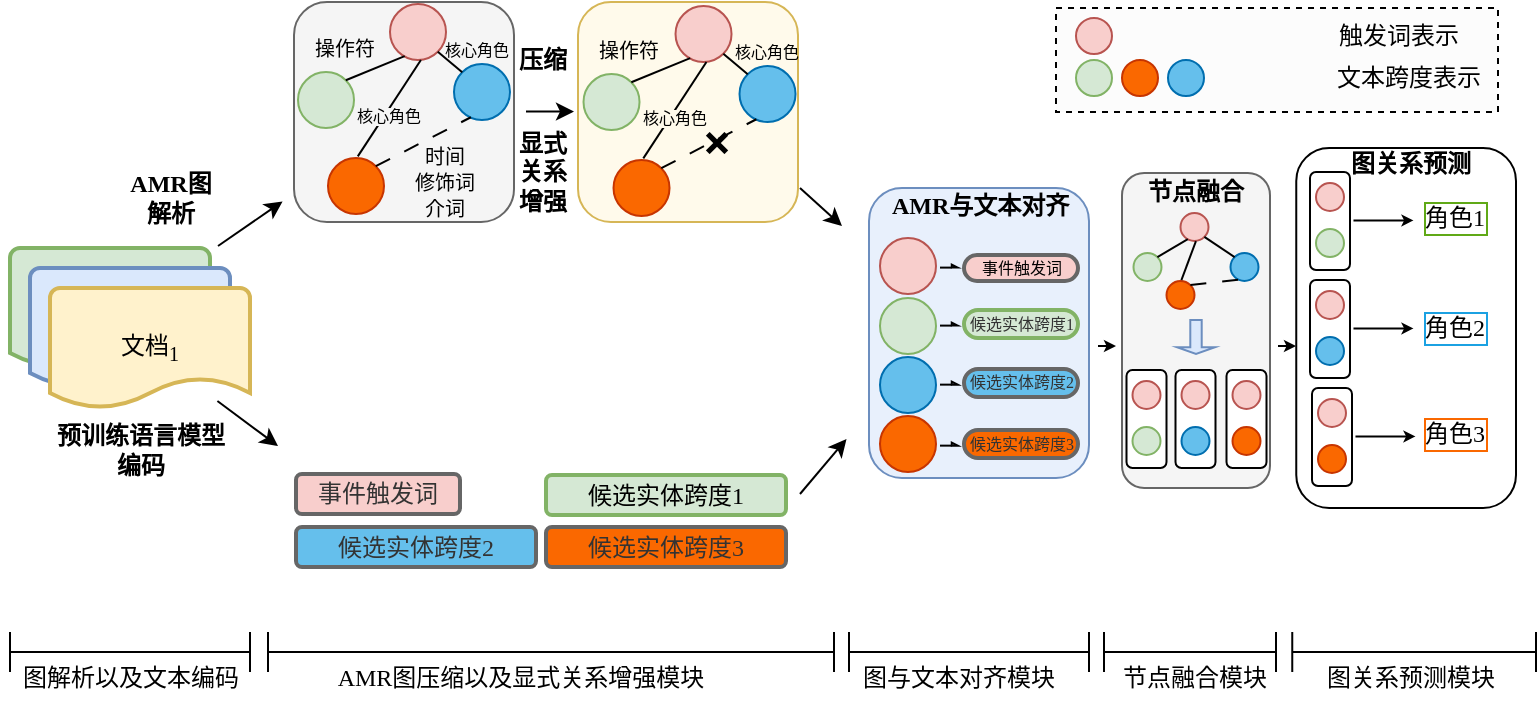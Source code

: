 <mxfile version="23.0.2" type="github">
  <diagram name="第 1 页" id="8N1VtKfTVfnBczuyKqBi">
    <mxGraphModel dx="1034" dy="561" grid="1" gridSize="10" guides="1" tooltips="1" connect="1" arrows="1" fold="1" page="1" pageScale="1" pageWidth="827" pageHeight="1169" math="0" shadow="0">
      <root>
        <mxCell id="0" />
        <mxCell id="1" parent="0" />
        <mxCell id="9dYarMFhJ0qg47QgsbRL-2" value="" style="rounded=1;whiteSpace=wrap;html=1;" parent="1" vertex="1">
          <mxGeometry x="660.13" y="140" width="109.87" height="180" as="geometry" />
        </mxCell>
        <mxCell id="srGh3PsWbCJHZJiHq22W-157" value="" style="rounded=1;whiteSpace=wrap;html=1;" parent="1" vertex="1">
          <mxGeometry x="667" y="152" width="20" height="49" as="geometry" />
        </mxCell>
        <mxCell id="srGh3PsWbCJHZJiHq22W-108" value="" style="strokeWidth=2;html=1;shape=mxgraph.flowchart.document2;whiteSpace=wrap;size=0.25;fillColor=#d5e8d4;strokeColor=#82b366;" parent="1" vertex="1">
          <mxGeometry x="17" y="190" width="100" height="60" as="geometry" />
        </mxCell>
        <mxCell id="srGh3PsWbCJHZJiHq22W-109" value="" style="strokeWidth=2;html=1;shape=mxgraph.flowchart.document2;whiteSpace=wrap;size=0.25;fillColor=#dae8fc;strokeColor=#6c8ebf;" parent="1" vertex="1">
          <mxGeometry x="27" y="200" width="100" height="60" as="geometry" />
        </mxCell>
        <mxCell id="srGh3PsWbCJHZJiHq22W-110" value="&lt;font face=&quot;宋体-简&quot;&gt;文档&lt;/font&gt;&lt;sub&gt;&lt;font face=&quot;Times New Roman&quot;&gt;1&lt;/font&gt;&lt;/sub&gt;" style="strokeWidth=2;html=1;shape=mxgraph.flowchart.document2;whiteSpace=wrap;size=0.25;fillColor=#fff2cc;strokeColor=#d6b656;" parent="1" vertex="1">
          <mxGeometry x="37" y="210" width="100" height="60" as="geometry" />
        </mxCell>
        <mxCell id="srGh3PsWbCJHZJiHq22W-111" value="&lt;font face=&quot;宋体-简&quot;&gt;事件触发词&lt;/font&gt;" style="rounded=1;whiteSpace=wrap;html=1;strokeWidth=2;fillColor=#F8CECC;fontColor=#333333;strokeColor=#666666;" parent="1" vertex="1">
          <mxGeometry x="160" y="303" width="82" height="20" as="geometry" />
        </mxCell>
        <mxCell id="srGh3PsWbCJHZJiHq22W-112" value="&lt;font face=&quot;宋体-简&quot;&gt;候选实体跨度&lt;/font&gt;&lt;font face=&quot;Times New Roman&quot;&gt;1&lt;/font&gt;" style="rounded=1;whiteSpace=wrap;html=1;strokeWidth=2;fillColor=#d5e8d4;strokeColor=#82b366;" parent="1" vertex="1">
          <mxGeometry x="285" y="303.5" width="120" height="20" as="geometry" />
        </mxCell>
        <mxCell id="srGh3PsWbCJHZJiHq22W-113" value="&lt;font face=&quot;宋体-简&quot;&gt;候选实体跨度&lt;/font&gt;&lt;font face=&quot;Times New Roman&quot;&gt;3&lt;/font&gt;" style="rounded=1;whiteSpace=wrap;html=1;strokeWidth=2;fillColor=#FA6800;fontColor=#333333;strokeColor=#666666;" parent="1" vertex="1">
          <mxGeometry x="285" y="329.5" width="120" height="20" as="geometry" />
        </mxCell>
        <mxCell id="srGh3PsWbCJHZJiHq22W-115" value="" style="endArrow=classic;html=1;rounded=0;" parent="1" edge="1">
          <mxGeometry width="50" height="50" relative="1" as="geometry">
            <mxPoint x="120.71" y="266.5" as="sourcePoint" />
            <mxPoint x="151" y="289" as="targetPoint" />
          </mxGeometry>
        </mxCell>
        <mxCell id="srGh3PsWbCJHZJiHq22W-118" value="&lt;font face=&quot;宋体-简&quot;&gt;&lt;b&gt;预训练语言模型&lt;br&gt;编码&lt;/b&gt;&lt;/font&gt;" style="text;html=1;align=center;verticalAlign=middle;resizable=0;points=[];autosize=1;strokeColor=none;fillColor=none;" parent="1" vertex="1">
          <mxGeometry x="27" y="270.5" width="110" height="40" as="geometry" />
        </mxCell>
        <mxCell id="srGh3PsWbCJHZJiHq22W-119" value="" style="rounded=1;whiteSpace=wrap;html=1;fillColor=#f5f5f5;fontColor=#333333;strokeColor=#666666;" parent="1" vertex="1">
          <mxGeometry x="159" y="67" width="110" height="110" as="geometry" />
        </mxCell>
        <mxCell id="srGh3PsWbCJHZJiHq22W-120" value="" style="ellipse;whiteSpace=wrap;html=1;aspect=fixed;fillColor=#f8cecc;strokeColor=#b85450;" parent="1" vertex="1">
          <mxGeometry x="207" y="68" width="28" height="28" as="geometry" />
        </mxCell>
        <mxCell id="srGh3PsWbCJHZJiHq22W-121" value="" style="ellipse;whiteSpace=wrap;html=1;aspect=fixed;fillColor=#65bfec;fontColor=#ffffff;strokeColor=#006EAF;" parent="1" vertex="1">
          <mxGeometry x="239" y="98" width="28" height="28" as="geometry" />
        </mxCell>
        <mxCell id="srGh3PsWbCJHZJiHq22W-122" value="" style="ellipse;whiteSpace=wrap;html=1;aspect=fixed;fillColor=#d5e8d4;strokeColor=#82b366;" parent="1" vertex="1">
          <mxGeometry x="161" y="102" width="28" height="28" as="geometry" />
        </mxCell>
        <mxCell id="srGh3PsWbCJHZJiHq22W-123" value="" style="endArrow=none;html=1;rounded=0;exitX=1;exitY=0;exitDx=0;exitDy=0;entryX=0.262;entryY=0.93;entryDx=0;entryDy=0;entryPerimeter=0;" parent="1" source="srGh3PsWbCJHZJiHq22W-122" target="srGh3PsWbCJHZJiHq22W-120" edge="1">
          <mxGeometry width="50" height="50" relative="1" as="geometry">
            <mxPoint x="171" y="105" as="sourcePoint" />
            <mxPoint x="195" y="96" as="targetPoint" />
          </mxGeometry>
        </mxCell>
        <mxCell id="srGh3PsWbCJHZJiHq22W-124" value="&lt;font face=&quot;宋体-简&quot;&gt;操作符&lt;/font&gt;" style="edgeLabel;html=1;align=center;verticalAlign=middle;resizable=0;points=[];labelBackgroundColor=none;fontSize=10;" parent="srGh3PsWbCJHZJiHq22W-123" vertex="1" connectable="0">
          <mxGeometry x="-0.086" relative="1" as="geometry">
            <mxPoint x="-15" y="-11" as="offset" />
          </mxGeometry>
        </mxCell>
        <mxCell id="srGh3PsWbCJHZJiHq22W-125" value="" style="endArrow=none;html=1;rounded=0;entryX=0;entryY=0;entryDx=0;entryDy=0;exitX=1;exitY=1;exitDx=0;exitDy=0;" parent="1" source="srGh3PsWbCJHZJiHq22W-120" target="srGh3PsWbCJHZJiHq22W-121" edge="1">
          <mxGeometry width="50" height="50" relative="1" as="geometry">
            <mxPoint x="197" y="130" as="sourcePoint" />
            <mxPoint x="207" y="105" as="targetPoint" />
          </mxGeometry>
        </mxCell>
        <mxCell id="srGh3PsWbCJHZJiHq22W-126" value="&lt;font face=&quot;宋体-简&quot;&gt;核心角色&lt;/font&gt;" style="edgeLabel;html=1;align=center;verticalAlign=middle;resizable=0;points=[];labelBackgroundColor=none;fontSize=8;" parent="srGh3PsWbCJHZJiHq22W-125" vertex="1" connectable="0">
          <mxGeometry x="-0.076" relative="1" as="geometry">
            <mxPoint x="13" y="-6" as="offset" />
          </mxGeometry>
        </mxCell>
        <mxCell id="srGh3PsWbCJHZJiHq22W-127" value="" style="ellipse;whiteSpace=wrap;html=1;aspect=fixed;fillColor=#fa6800;fontColor=#000000;strokeColor=#C73500;" parent="1" vertex="1">
          <mxGeometry x="176" y="145" width="28" height="28" as="geometry" />
        </mxCell>
        <mxCell id="srGh3PsWbCJHZJiHq22W-128" value="" style="endArrow=none;html=1;rounded=0;entryX=0.552;entryY=1.001;entryDx=0;entryDy=0;entryPerimeter=0;exitX=0.532;exitY=-0.029;exitDx=0;exitDy=0;exitPerimeter=0;" parent="1" source="srGh3PsWbCJHZJiHq22W-127" target="srGh3PsWbCJHZJiHq22W-120" edge="1">
          <mxGeometry width="50" height="50" relative="1" as="geometry">
            <mxPoint x="225" y="136" as="sourcePoint" />
            <mxPoint x="275" y="86" as="targetPoint" />
          </mxGeometry>
        </mxCell>
        <mxCell id="srGh3PsWbCJHZJiHq22W-129" value="&lt;font face=&quot;宋体-简&quot;&gt;核心角色&lt;/font&gt;" style="edgeLabel;html=1;align=center;verticalAlign=middle;resizable=0;points=[];labelBackgroundColor=#f5f5f5;fontSize=8;" parent="srGh3PsWbCJHZJiHq22W-128" vertex="1" connectable="0">
          <mxGeometry x="0.138" relative="1" as="geometry">
            <mxPoint x="-3" y="7" as="offset" />
          </mxGeometry>
        </mxCell>
        <mxCell id="srGh3PsWbCJHZJiHq22W-130" value="&lt;font face=&quot;宋体-简&quot; style=&quot;font-size: 10px;&quot;&gt;时间&lt;br&gt;修饰词&lt;br&gt;介词&lt;/font&gt;" style="endArrow=none;html=1;rounded=0;entryX=0.301;entryY=0.951;entryDx=0;entryDy=0;entryPerimeter=0;exitX=1;exitY=0;exitDx=0;exitDy=0;labelBackgroundColor=none;dashed=1;dashPattern=8 8;" parent="1" source="srGh3PsWbCJHZJiHq22W-127" target="srGh3PsWbCJHZJiHq22W-121" edge="1">
          <mxGeometry x="0.004" y="-23" width="50" height="50" relative="1" as="geometry">
            <mxPoint x="245" y="176" as="sourcePoint" />
            <mxPoint x="295" y="126" as="targetPoint" />
            <mxPoint as="offset" />
          </mxGeometry>
        </mxCell>
        <mxCell id="srGh3PsWbCJHZJiHq22W-131" value="" style="endArrow=classic;html=1;rounded=0;" parent="1" edge="1">
          <mxGeometry width="50" height="50" relative="1" as="geometry">
            <mxPoint x="121" y="189" as="sourcePoint" />
            <mxPoint x="153.29" y="166.71" as="targetPoint" />
          </mxGeometry>
        </mxCell>
        <mxCell id="srGh3PsWbCJHZJiHq22W-132" value="&lt;b&gt;&lt;font face=&quot;Times New Roman&quot;&gt;AMR&lt;/font&gt;&lt;/b&gt;&lt;b style=&quot;border-color: var(--border-color);&quot;&gt;&lt;font style=&quot;border-color: var(--border-color);&quot; face=&quot;宋体-简&quot;&gt;图&lt;/font&gt;&lt;/b&gt;&lt;b&gt;&lt;font face=&quot;Times New Roman&quot;&gt;&lt;br&gt;&lt;/font&gt;&lt;font face=&quot;宋体-简&quot;&gt;解析&lt;/font&gt;&lt;/b&gt;" style="text;html=1;align=center;verticalAlign=middle;resizable=0;points=[];autosize=1;strokeColor=none;fillColor=none;" parent="1" vertex="1">
          <mxGeometry x="67" y="144.5" width="60" height="40" as="geometry" />
        </mxCell>
        <mxCell id="srGh3PsWbCJHZJiHq22W-134" value="" style="endArrow=classic;html=1;rounded=0;" parent="1" edge="1">
          <mxGeometry width="50" height="50" relative="1" as="geometry">
            <mxPoint x="275" y="121.78" as="sourcePoint" />
            <mxPoint x="299" y="121.78" as="targetPoint" />
          </mxGeometry>
        </mxCell>
        <mxCell id="srGh3PsWbCJHZJiHq22W-135" value="" style="endArrow=classic;html=1;rounded=0;" parent="1" edge="1">
          <mxGeometry width="50" height="50" relative="1" as="geometry">
            <mxPoint x="412" y="160" as="sourcePoint" />
            <mxPoint x="433" y="179" as="targetPoint" />
          </mxGeometry>
        </mxCell>
        <mxCell id="srGh3PsWbCJHZJiHq22W-151" value="" style="rounded=0;orthogonalLoop=1;jettySize=auto;html=1;endSize=3;" parent="1" edge="1">
          <mxGeometry relative="1" as="geometry">
            <mxPoint x="561" y="238.985" as="sourcePoint" />
            <mxPoint x="570" y="239" as="targetPoint" />
          </mxGeometry>
        </mxCell>
        <mxCell id="srGh3PsWbCJHZJiHq22W-136" value="" style="rounded=1;whiteSpace=wrap;html=1;fillColor=#E8F0FC;strokeColor=#6c8ebf;" parent="1" vertex="1">
          <mxGeometry x="446.5" y="160" width="110" height="145" as="geometry" />
        </mxCell>
        <mxCell id="srGh3PsWbCJHZJiHq22W-137" value="" style="ellipse;whiteSpace=wrap;html=1;aspect=fixed;fillColor=#f8cecc;strokeColor=#b85450;" parent="1" vertex="1">
          <mxGeometry x="452" y="185" width="28" height="28" as="geometry" />
        </mxCell>
        <mxCell id="srGh3PsWbCJHZJiHq22W-138" value="" style="ellipse;whiteSpace=wrap;html=1;aspect=fixed;fillColor=#65BFEC;fontColor=#ffffff;strokeColor=#006EAF;" parent="1" vertex="1">
          <mxGeometry x="452" y="244.5" width="28" height="28" as="geometry" />
        </mxCell>
        <mxCell id="srGh3PsWbCJHZJiHq22W-139" value="" style="ellipse;whiteSpace=wrap;html=1;aspect=fixed;fillColor=#d5e8d4;strokeColor=#82b366;" parent="1" vertex="1">
          <mxGeometry x="452" y="215" width="28" height="28" as="geometry" />
        </mxCell>
        <mxCell id="srGh3PsWbCJHZJiHq22W-144" value="" style="ellipse;whiteSpace=wrap;html=1;aspect=fixed;fillColor=#fa6800;fontColor=#000000;strokeColor=#C73500;" parent="1" vertex="1">
          <mxGeometry x="452" y="274" width="28" height="28" as="geometry" />
        </mxCell>
        <mxCell id="srGh3PsWbCJHZJiHq22W-155" value="" style="ellipse;whiteSpace=wrap;html=1;aspect=fixed;fillColor=#f8cecc;strokeColor=#b85450;" parent="1" vertex="1">
          <mxGeometry x="670" y="157.5" width="14" height="14" as="geometry" />
        </mxCell>
        <mxCell id="srGh3PsWbCJHZJiHq22W-156" value="" style="ellipse;whiteSpace=wrap;html=1;aspect=fixed;fillColor=#d5e8d4;strokeColor=#82b366;" parent="1" vertex="1">
          <mxGeometry x="670" y="180.5" width="14" height="14" as="geometry" />
        </mxCell>
        <mxCell id="srGh3PsWbCJHZJiHq22W-160" value="" style="endArrow=classic;html=1;rounded=0;startSize=6;endSize=3;" parent="1" edge="1">
          <mxGeometry width="50" height="50" relative="1" as="geometry">
            <mxPoint x="688.74" y="176.21" as="sourcePoint" />
            <mxPoint x="718.74" y="176.21" as="targetPoint" />
          </mxGeometry>
        </mxCell>
        <mxCell id="srGh3PsWbCJHZJiHq22W-161" value="" style="rounded=1;whiteSpace=wrap;html=1;" parent="1" vertex="1">
          <mxGeometry x="667" y="206" width="20" height="49" as="geometry" />
        </mxCell>
        <mxCell id="srGh3PsWbCJHZJiHq22W-162" value="" style="ellipse;whiteSpace=wrap;html=1;aspect=fixed;fillColor=#f8cecc;strokeColor=#b85450;" parent="1" vertex="1">
          <mxGeometry x="670" y="211.5" width="14" height="14" as="geometry" />
        </mxCell>
        <mxCell id="srGh3PsWbCJHZJiHq22W-163" value="" style="ellipse;whiteSpace=wrap;html=1;aspect=fixed;fillColor=#65BFEC;fontColor=#ffffff;strokeColor=#006EAF;" parent="1" vertex="1">
          <mxGeometry x="670" y="234.5" width="14" height="14" as="geometry" />
        </mxCell>
        <mxCell id="srGh3PsWbCJHZJiHq22W-164" value="" style="endArrow=classic;html=1;rounded=0;endSize=3;" parent="1" edge="1">
          <mxGeometry width="50" height="50" relative="1" as="geometry">
            <mxPoint x="688.74" y="230.21" as="sourcePoint" />
            <mxPoint x="718.74" y="230.21" as="targetPoint" />
          </mxGeometry>
        </mxCell>
        <mxCell id="srGh3PsWbCJHZJiHq22W-165" value="" style="rounded=1;whiteSpace=wrap;html=1;" parent="1" vertex="1">
          <mxGeometry x="668" y="260" width="20" height="49" as="geometry" />
        </mxCell>
        <mxCell id="srGh3PsWbCJHZJiHq22W-166" value="" style="ellipse;whiteSpace=wrap;html=1;aspect=fixed;fillColor=#f8cecc;strokeColor=#b85450;" parent="1" vertex="1">
          <mxGeometry x="671" y="265.5" width="14" height="14" as="geometry" />
        </mxCell>
        <mxCell id="srGh3PsWbCJHZJiHq22W-167" value="" style="ellipse;whiteSpace=wrap;html=1;aspect=fixed;fillColor=#FA6800;fontColor=#ffffff;strokeColor=#C73500;" parent="1" vertex="1">
          <mxGeometry x="671" y="288.5" width="14" height="14" as="geometry" />
        </mxCell>
        <mxCell id="srGh3PsWbCJHZJiHq22W-168" value="" style="endArrow=classic;html=1;rounded=0;endSize=3;" parent="1" edge="1">
          <mxGeometry width="50" height="50" relative="1" as="geometry">
            <mxPoint x="689.74" y="284.21" as="sourcePoint" />
            <mxPoint x="719.74" y="284.21" as="targetPoint" />
          </mxGeometry>
        </mxCell>
        <mxCell id="srGh3PsWbCJHZJiHq22W-181" value="" style="rounded=1;whiteSpace=wrap;html=1;fillColor=#fffaeb;strokeColor=#d6b656;" parent="1" vertex="1">
          <mxGeometry x="301" y="67" width="110" height="110" as="geometry" />
        </mxCell>
        <mxCell id="srGh3PsWbCJHZJiHq22W-182" value="" style="ellipse;whiteSpace=wrap;html=1;aspect=fixed;fillColor=#f8cecc;strokeColor=#b85450;" parent="1" vertex="1">
          <mxGeometry x="349.76" y="69" width="28" height="28" as="geometry" />
        </mxCell>
        <mxCell id="srGh3PsWbCJHZJiHq22W-183" value="" style="ellipse;whiteSpace=wrap;html=1;aspect=fixed;fillColor=#65BFEC;fontColor=#ffffff;strokeColor=#006EAF;" parent="1" vertex="1">
          <mxGeometry x="381.76" y="99" width="28" height="28" as="geometry" />
        </mxCell>
        <mxCell id="srGh3PsWbCJHZJiHq22W-184" value="" style="ellipse;whiteSpace=wrap;html=1;aspect=fixed;fillColor=#d5e8d4;strokeColor=#82b366;" parent="1" vertex="1">
          <mxGeometry x="303.76" y="103" width="28" height="28" as="geometry" />
        </mxCell>
        <mxCell id="srGh3PsWbCJHZJiHq22W-185" value="" style="endArrow=none;html=1;rounded=0;exitX=1;exitY=0;exitDx=0;exitDy=0;entryX=0.262;entryY=0.93;entryDx=0;entryDy=0;entryPerimeter=0;" parent="1" source="srGh3PsWbCJHZJiHq22W-184" target="srGh3PsWbCJHZJiHq22W-182" edge="1">
          <mxGeometry width="50" height="50" relative="1" as="geometry">
            <mxPoint x="313.76" y="106" as="sourcePoint" />
            <mxPoint x="337.76" y="97" as="targetPoint" />
          </mxGeometry>
        </mxCell>
        <mxCell id="srGh3PsWbCJHZJiHq22W-186" value="&lt;font face=&quot;宋体-简&quot;&gt;操作符&lt;/font&gt;" style="edgeLabel;html=1;align=center;verticalAlign=middle;resizable=0;points=[];labelBackgroundColor=none;fontSize=10;" parent="srGh3PsWbCJHZJiHq22W-185" vertex="1" connectable="0">
          <mxGeometry x="-0.086" relative="1" as="geometry">
            <mxPoint x="-15" y="-11" as="offset" />
          </mxGeometry>
        </mxCell>
        <mxCell id="srGh3PsWbCJHZJiHq22W-187" value="" style="endArrow=none;html=1;rounded=0;entryX=0;entryY=0;entryDx=0;entryDy=0;exitX=1;exitY=1;exitDx=0;exitDy=0;" parent="1" source="srGh3PsWbCJHZJiHq22W-182" target="srGh3PsWbCJHZJiHq22W-183" edge="1">
          <mxGeometry width="50" height="50" relative="1" as="geometry">
            <mxPoint x="339.76" y="131" as="sourcePoint" />
            <mxPoint x="349.76" y="106" as="targetPoint" />
          </mxGeometry>
        </mxCell>
        <mxCell id="srGh3PsWbCJHZJiHq22W-188" value="&lt;font face=&quot;宋体-简&quot;&gt;核心角色&lt;/font&gt;" style="edgeLabel;html=1;align=center;verticalAlign=middle;resizable=0;points=[];labelBackgroundColor=none;fontSize=8;" parent="srGh3PsWbCJHZJiHq22W-187" vertex="1" connectable="0">
          <mxGeometry x="-0.076" relative="1" as="geometry">
            <mxPoint x="15" y="-6" as="offset" />
          </mxGeometry>
        </mxCell>
        <mxCell id="srGh3PsWbCJHZJiHq22W-189" value="" style="ellipse;whiteSpace=wrap;html=1;aspect=fixed;fillColor=#fa6800;fontColor=#000000;strokeColor=#C73500;" parent="1" vertex="1">
          <mxGeometry x="318.76" y="146" width="28" height="28" as="geometry" />
        </mxCell>
        <mxCell id="srGh3PsWbCJHZJiHq22W-190" value="" style="endArrow=none;html=1;rounded=0;entryX=0.552;entryY=1.001;entryDx=0;entryDy=0;entryPerimeter=0;exitX=0.532;exitY=-0.029;exitDx=0;exitDy=0;exitPerimeter=0;" parent="1" source="srGh3PsWbCJHZJiHq22W-189" target="srGh3PsWbCJHZJiHq22W-182" edge="1">
          <mxGeometry width="50" height="50" relative="1" as="geometry">
            <mxPoint x="367.76" y="137" as="sourcePoint" />
            <mxPoint x="417.76" y="87" as="targetPoint" />
          </mxGeometry>
        </mxCell>
        <mxCell id="srGh3PsWbCJHZJiHq22W-191" value="&lt;font face=&quot;宋体-简&quot;&gt;核心角色&lt;/font&gt;" style="edgeLabel;html=1;align=center;verticalAlign=middle;resizable=0;points=[];labelBackgroundColor=#fffaeb;fontSize=8;" parent="srGh3PsWbCJHZJiHq22W-190" vertex="1" connectable="0">
          <mxGeometry x="0.138" relative="1" as="geometry">
            <mxPoint x="-3" y="7" as="offset" />
          </mxGeometry>
        </mxCell>
        <mxCell id="srGh3PsWbCJHZJiHq22W-192" value="" style="endArrow=none;html=1;rounded=0;entryX=0.301;entryY=0.951;entryDx=0;entryDy=0;entryPerimeter=0;exitX=1;exitY=0;exitDx=0;exitDy=0;labelBackgroundColor=none;dashed=1;dashPattern=8 8;" parent="1" source="srGh3PsWbCJHZJiHq22W-189" target="srGh3PsWbCJHZJiHq22W-183" edge="1">
          <mxGeometry x="0.004" y="-23" width="50" height="50" relative="1" as="geometry">
            <mxPoint x="387.76" y="177" as="sourcePoint" />
            <mxPoint x="437.76" y="127" as="targetPoint" />
            <mxPoint as="offset" />
          </mxGeometry>
        </mxCell>
        <mxCell id="srGh3PsWbCJHZJiHq22W-193" value="❌" style="edgeLabel;html=1;align=center;verticalAlign=middle;resizable=0;points=[];labelBackgroundColor=none;fontSize=16;" parent="srGh3PsWbCJHZJiHq22W-192" vertex="1" connectable="0">
          <mxGeometry x="0.264" y="2" relative="1" as="geometry">
            <mxPoint x="-2" y="4" as="offset" />
          </mxGeometry>
        </mxCell>
        <mxCell id="srGh3PsWbCJHZJiHq22W-194" value="" style="endArrow=classic;html=1;rounded=0;" parent="1" edge="1">
          <mxGeometry width="50" height="50" relative="1" as="geometry">
            <mxPoint x="412" y="313" as="sourcePoint" />
            <mxPoint x="435.26" y="285.5" as="targetPoint" />
          </mxGeometry>
        </mxCell>
        <mxCell id="srGh3PsWbCJHZJiHq22W-195" value="" style="rounded=0;whiteSpace=wrap;html=1;fillColor=#fcfcfc;dashed=1;strokeColor=default;glass=0;" parent="1" vertex="1">
          <mxGeometry x="540" y="70" width="221" height="52" as="geometry" />
        </mxCell>
        <mxCell id="srGh3PsWbCJHZJiHq22W-196" value="" style="ellipse;whiteSpace=wrap;html=1;aspect=fixed;fillColor=#f8cecc;strokeColor=#b85450;" parent="1" vertex="1">
          <mxGeometry x="550" y="75" width="18" height="18" as="geometry" />
        </mxCell>
        <mxCell id="srGh3PsWbCJHZJiHq22W-197" value="&lt;font face=&quot;宋体-简&quot;&gt;触发词表示&lt;/font&gt;" style="text;html=1;strokeColor=none;fillColor=none;align=center;verticalAlign=middle;whiteSpace=wrap;rounded=0;" parent="1" vertex="1">
          <mxGeometry x="676" y="69" width="71" height="30" as="geometry" />
        </mxCell>
        <mxCell id="srGh3PsWbCJHZJiHq22W-200" value="" style="ellipse;whiteSpace=wrap;html=1;aspect=fixed;fillColor=#d5e8d4;strokeColor=#82b366;" parent="1" vertex="1">
          <mxGeometry x="550" y="96" width="18" height="18" as="geometry" />
        </mxCell>
        <mxCell id="srGh3PsWbCJHZJiHq22W-201" value="" style="ellipse;whiteSpace=wrap;html=1;aspect=fixed;fillColor=#fa6800;fontColor=#000000;strokeColor=#C73500;" parent="1" vertex="1">
          <mxGeometry x="573" y="96" width="18" height="18" as="geometry" />
        </mxCell>
        <mxCell id="srGh3PsWbCJHZJiHq22W-202" value="" style="ellipse;whiteSpace=wrap;html=1;aspect=fixed;fillColor=#65BFEC;fontColor=#ffffff;strokeColor=#006EAF;" parent="1" vertex="1">
          <mxGeometry x="596" y="96" width="18" height="18" as="geometry" />
        </mxCell>
        <mxCell id="srGh3PsWbCJHZJiHq22W-203" value="&lt;font face=&quot;宋体-简&quot;&gt;文本跨度表示&lt;/font&gt;" style="text;html=1;strokeColor=none;fillColor=none;align=center;verticalAlign=middle;whiteSpace=wrap;rounded=0;" parent="1" vertex="1">
          <mxGeometry x="676" y="93" width="81" height="24" as="geometry" />
        </mxCell>
        <mxCell id="srGh3PsWbCJHZJiHq22W-204" value="&lt;font face=&quot;宋体-简&quot;&gt;候选实体跨度&lt;/font&gt;&lt;font face=&quot;Times New Roman&quot;&gt;2&lt;/font&gt;" style="rounded=1;whiteSpace=wrap;html=1;strokeWidth=2;fillColor=#65BFEC;fontColor=#333333;strokeColor=#666666;" parent="1" vertex="1">
          <mxGeometry x="160" y="329.5" width="120" height="20" as="geometry" />
        </mxCell>
        <mxCell id="srGh3PsWbCJHZJiHq22W-209" value="&lt;font face=&quot;宋体-简&quot;&gt;&lt;b&gt;显式&lt;br&gt;关系&lt;br&gt;增强&lt;/b&gt;&lt;/font&gt;" style="text;html=1;align=center;verticalAlign=middle;resizable=0;points=[];autosize=1;strokeColor=none;fillColor=none;" parent="1" vertex="1">
          <mxGeometry x="257.76" y="122" width="50" height="60" as="geometry" />
        </mxCell>
        <mxCell id="srGh3PsWbCJHZJiHq22W-210" value="&lt;font face=&quot;宋体-简&quot;&gt;角色&lt;/font&gt;&lt;font face=&quot;Times New Roman&quot;&gt;1&lt;/font&gt;" style="text;html=1;align=center;verticalAlign=middle;resizable=0;points=[];autosize=1;strokeColor=none;fillColor=none;labelBorderColor=#60A917;" parent="1" vertex="1">
          <mxGeometry x="713.5" y="160" width="50" height="30" as="geometry" />
        </mxCell>
        <mxCell id="srGh3PsWbCJHZJiHq22W-211" value="&lt;font face=&quot;宋体-简&quot;&gt;角色&lt;/font&gt;&lt;font face=&quot;Times New Roman&quot;&gt;2&lt;/font&gt;" style="text;html=1;align=center;verticalAlign=middle;resizable=0;points=[];autosize=1;strokeColor=none;fillColor=none;labelBorderColor=#1BA1E2;" parent="1" vertex="1">
          <mxGeometry x="714" y="215" width="50" height="30" as="geometry" />
        </mxCell>
        <mxCell id="srGh3PsWbCJHZJiHq22W-212" value="&lt;font face=&quot;宋体-简&quot;&gt;角色&lt;/font&gt;&lt;font face=&quot;Times New Roman&quot;&gt;3&lt;/font&gt;" style="text;html=1;align=center;verticalAlign=middle;resizable=0;points=[];autosize=1;strokeColor=none;fillColor=none;labelBorderColor=#FA6800;" parent="1" vertex="1">
          <mxGeometry x="713.5" y="267.5" width="50" height="30" as="geometry" />
        </mxCell>
        <mxCell id="srGh3PsWbCJHZJiHq22W-213" value="" style="rounded=1;whiteSpace=wrap;html=1;strokeWidth=2;fillColor=#F8CECC;fontColor=#333333;strokeColor=#666666;arcSize=50;" parent="1" vertex="1">
          <mxGeometry x="494" y="193.5" width="57" height="13" as="geometry" />
        </mxCell>
        <mxCell id="srGh3PsWbCJHZJiHq22W-214" value="" style="rounded=1;whiteSpace=wrap;html=1;strokeWidth=2;fillColor=#d5e8d4;strokeColor=#82b366;arcSize=50;" parent="1" vertex="1">
          <mxGeometry x="494" y="221" width="57" height="14" as="geometry" />
        </mxCell>
        <mxCell id="srGh3PsWbCJHZJiHq22W-215" value="" style="rounded=1;whiteSpace=wrap;html=1;strokeWidth=2;fillColor=#65BFEC;fontColor=#333333;strokeColor=#666666;arcSize=50;" parent="1" vertex="1">
          <mxGeometry x="494" y="250.5" width="57" height="14" as="geometry" />
        </mxCell>
        <mxCell id="srGh3PsWbCJHZJiHq22W-216" value="&lt;p style=&quot;line-height: 100%;&quot;&gt;&lt;br&gt;&lt;/p&gt;" style="rounded=1;whiteSpace=wrap;html=1;strokeWidth=2;fillColor=#FA6800;fontColor=#333333;strokeColor=#666666;arcSize=50;" parent="1" vertex="1">
          <mxGeometry x="494" y="281" width="57" height="14" as="geometry" />
        </mxCell>
        <mxCell id="jdzMPZ90iFRiRvixV11U-2" value="&lt;span style=&quot;color: rgb(0, 0, 0); font-size: 12px; font-style: normal; font-variant-ligatures: normal; font-variant-caps: normal; letter-spacing: normal; orphans: 2; text-align: center; text-indent: 0px; text-transform: none; widows: 2; word-spacing: 0px; -webkit-text-stroke-width: 0px; text-decoration-thickness: initial; text-decoration-style: initial; text-decoration-color: initial; float: none; display: inline !important;&quot;&gt;&lt;font style=&quot;&quot; face=&quot;宋体-简&quot;&gt;&lt;b&gt;AMR与文本对齐&lt;/b&gt;&lt;/font&gt;&lt;/span&gt;" style="text;whiteSpace=wrap;html=1;labelBackgroundColor=none;fillColor=none;gradientColor=none;" parent="1" vertex="1">
          <mxGeometry x="456" y="155" width="94" height="40" as="geometry" />
        </mxCell>
        <mxCell id="jdzMPZ90iFRiRvixV11U-4" value="" style="endArrow=async;html=1;rounded=0;endFill=0;startSize=2;endSize=2;" parent="1" edge="1">
          <mxGeometry width="50" height="50" relative="1" as="geometry">
            <mxPoint x="482" y="288.82" as="sourcePoint" />
            <mxPoint x="492" y="288.82" as="targetPoint" />
          </mxGeometry>
        </mxCell>
        <mxCell id="jdzMPZ90iFRiRvixV11U-5" value="" style="endArrow=async;html=1;rounded=0;endFill=0;startSize=2;endSize=2;" parent="1" edge="1">
          <mxGeometry width="50" height="50" relative="1" as="geometry">
            <mxPoint x="482" y="258.32" as="sourcePoint" />
            <mxPoint x="492" y="258.32" as="targetPoint" />
          </mxGeometry>
        </mxCell>
        <mxCell id="jdzMPZ90iFRiRvixV11U-6" value="" style="endArrow=async;html=1;rounded=0;endFill=0;startSize=2;endSize=2;" parent="1" edge="1">
          <mxGeometry width="50" height="50" relative="1" as="geometry">
            <mxPoint x="482" y="199.8" as="sourcePoint" />
            <mxPoint x="492" y="199.8" as="targetPoint" />
          </mxGeometry>
        </mxCell>
        <mxCell id="jdzMPZ90iFRiRvixV11U-7" value="" style="endArrow=async;html=1;rounded=0;endFill=0;startSize=2;endSize=2;" parent="1" edge="1">
          <mxGeometry width="50" height="50" relative="1" as="geometry">
            <mxPoint x="482" y="228.8" as="sourcePoint" />
            <mxPoint x="492" y="228.8" as="targetPoint" />
          </mxGeometry>
        </mxCell>
        <mxCell id="jdzMPZ90iFRiRvixV11U-8" value="" style="rounded=1;whiteSpace=wrap;html=1;fillColor=#f5f5f5;fontColor=#333333;strokeColor=#666666;" parent="1" vertex="1">
          <mxGeometry x="573" y="152.5" width="74" height="157.5" as="geometry" />
        </mxCell>
        <mxCell id="jdzMPZ90iFRiRvixV11U-9" value="&lt;span style=&quot;color: rgb(0, 0, 0); font-size: 12px; font-style: normal; font-variant-ligatures: normal; font-variant-caps: normal; letter-spacing: normal; orphans: 2; text-align: center; text-indent: 0px; text-transform: none; widows: 2; word-spacing: 0px; -webkit-text-stroke-width: 0px; text-decoration-thickness: initial; text-decoration-style: initial; text-decoration-color: initial; float: none; display: inline !important;&quot;&gt;&lt;font style=&quot;&quot; face=&quot;宋体-简&quot;&gt;&lt;b&gt;节点融合&lt;/b&gt;&lt;/font&gt;&lt;/span&gt;" style="text;whiteSpace=wrap;html=1;labelBackgroundColor=none;fillColor=none;gradientColor=none;" parent="1" vertex="1">
          <mxGeometry x="584" y="148.25" width="52" height="23.5" as="geometry" />
        </mxCell>
        <mxCell id="jdzMPZ90iFRiRvixV11U-10" value="" style="ellipse;whiteSpace=wrap;html=1;aspect=fixed;fillColor=#f8cecc;strokeColor=#b85450;" parent="1" vertex="1">
          <mxGeometry x="602.25" y="172.5" width="14" height="14" as="geometry" />
        </mxCell>
        <mxCell id="jdzMPZ90iFRiRvixV11U-11" value="" style="ellipse;whiteSpace=wrap;html=1;aspect=fixed;fillColor=#65BFEC;fontColor=#ffffff;strokeColor=#006EAF;" parent="1" vertex="1">
          <mxGeometry x="627.25" y="192.5" width="14" height="14" as="geometry" />
        </mxCell>
        <mxCell id="jdzMPZ90iFRiRvixV11U-12" value="" style="ellipse;whiteSpace=wrap;html=1;aspect=fixed;fillColor=#d5e8d4;strokeColor=#82b366;" parent="1" vertex="1">
          <mxGeometry x="578.75" y="192.5" width="14" height="14" as="geometry" />
        </mxCell>
        <mxCell id="jdzMPZ90iFRiRvixV11U-13" value="" style="endArrow=none;html=1;rounded=0;exitX=1;exitY=0;exitDx=0;exitDy=0;entryX=0.262;entryY=0.93;entryDx=0;entryDy=0;entryPerimeter=0;" parent="1" source="jdzMPZ90iFRiRvixV11U-12" target="jdzMPZ90iFRiRvixV11U-10" edge="1">
          <mxGeometry width="50" height="50" relative="1" as="geometry">
            <mxPoint x="566.25" y="209.5" as="sourcePoint" />
            <mxPoint x="590.25" y="200.5" as="targetPoint" />
          </mxGeometry>
        </mxCell>
        <mxCell id="jdzMPZ90iFRiRvixV11U-15" value="" style="endArrow=none;html=1;rounded=0;entryX=0;entryY=0;entryDx=0;entryDy=0;exitX=1;exitY=1;exitDx=0;exitDy=0;" parent="1" source="jdzMPZ90iFRiRvixV11U-10" target="jdzMPZ90iFRiRvixV11U-11" edge="1">
          <mxGeometry width="50" height="50" relative="1" as="geometry">
            <mxPoint x="592.25" y="234.5" as="sourcePoint" />
            <mxPoint x="602.25" y="209.5" as="targetPoint" />
          </mxGeometry>
        </mxCell>
        <mxCell id="jdzMPZ90iFRiRvixV11U-17" value="" style="ellipse;whiteSpace=wrap;html=1;aspect=fixed;fillColor=#fa6800;fontColor=#000000;strokeColor=#C73500;" parent="1" vertex="1">
          <mxGeometry x="595.25" y="206.5" width="14" height="14" as="geometry" />
        </mxCell>
        <mxCell id="jdzMPZ90iFRiRvixV11U-18" value="" style="endArrow=none;html=1;rounded=0;entryX=0.552;entryY=1.001;entryDx=0;entryDy=0;entryPerimeter=0;exitX=0.532;exitY=-0.029;exitDx=0;exitDy=0;exitPerimeter=0;" parent="1" source="jdzMPZ90iFRiRvixV11U-17" target="jdzMPZ90iFRiRvixV11U-10" edge="1">
          <mxGeometry width="50" height="50" relative="1" as="geometry">
            <mxPoint x="620.25" y="240.5" as="sourcePoint" />
            <mxPoint x="670.25" y="190.5" as="targetPoint" />
          </mxGeometry>
        </mxCell>
        <mxCell id="jdzMPZ90iFRiRvixV11U-20" value="" style="endArrow=none;html=1;rounded=0;entryX=0.301;entryY=0.951;entryDx=0;entryDy=0;entryPerimeter=0;exitX=1;exitY=0;exitDx=0;exitDy=0;labelBackgroundColor=none;dashed=1;dashPattern=8 8;" parent="1" source="jdzMPZ90iFRiRvixV11U-17" target="jdzMPZ90iFRiRvixV11U-11" edge="1">
          <mxGeometry x="0.004" y="-23" width="50" height="50" relative="1" as="geometry">
            <mxPoint x="640.25" y="280.5" as="sourcePoint" />
            <mxPoint x="690.25" y="230.5" as="targetPoint" />
            <mxPoint as="offset" />
          </mxGeometry>
        </mxCell>
        <mxCell id="jdzMPZ90iFRiRvixV11U-24" value="" style="shape=singleArrow;direction=south;whiteSpace=wrap;html=1;fillColor=#dae8fc;strokeColor=#6c8ebf;" parent="1" vertex="1">
          <mxGeometry x="600.5" y="226" width="19" height="17" as="geometry" />
        </mxCell>
        <mxCell id="jdzMPZ90iFRiRvixV11U-25" value="" style="rounded=1;whiteSpace=wrap;html=1;" parent="1" vertex="1">
          <mxGeometry x="575.25" y="251" width="20" height="49" as="geometry" />
        </mxCell>
        <mxCell id="jdzMPZ90iFRiRvixV11U-26" value="" style="ellipse;whiteSpace=wrap;html=1;aspect=fixed;fillColor=#f8cecc;strokeColor=#b85450;" parent="1" vertex="1">
          <mxGeometry x="578.25" y="256.5" width="14" height="14" as="geometry" />
        </mxCell>
        <mxCell id="jdzMPZ90iFRiRvixV11U-27" value="" style="ellipse;whiteSpace=wrap;html=1;aspect=fixed;fillColor=#d5e8d4;strokeColor=#82b366;" parent="1" vertex="1">
          <mxGeometry x="578.25" y="279.5" width="14" height="14" as="geometry" />
        </mxCell>
        <mxCell id="jdzMPZ90iFRiRvixV11U-28" value="" style="rounded=1;whiteSpace=wrap;html=1;" parent="1" vertex="1">
          <mxGeometry x="599.75" y="251" width="20" height="49" as="geometry" />
        </mxCell>
        <mxCell id="jdzMPZ90iFRiRvixV11U-29" value="" style="ellipse;whiteSpace=wrap;html=1;aspect=fixed;fillColor=#f8cecc;strokeColor=#b85450;" parent="1" vertex="1">
          <mxGeometry x="602.75" y="256.5" width="14" height="14" as="geometry" />
        </mxCell>
        <mxCell id="jdzMPZ90iFRiRvixV11U-30" value="" style="ellipse;whiteSpace=wrap;html=1;aspect=fixed;fillColor=#65BFEC;fontColor=#ffffff;strokeColor=#006EAF;" parent="1" vertex="1">
          <mxGeometry x="602.75" y="279.5" width="14" height="14" as="geometry" />
        </mxCell>
        <mxCell id="jdzMPZ90iFRiRvixV11U-31" value="" style="rounded=1;whiteSpace=wrap;html=1;" parent="1" vertex="1">
          <mxGeometry x="625.25" y="251" width="20" height="49" as="geometry" />
        </mxCell>
        <mxCell id="jdzMPZ90iFRiRvixV11U-32" value="" style="ellipse;whiteSpace=wrap;html=1;aspect=fixed;fillColor=#f8cecc;strokeColor=#b85450;" parent="1" vertex="1">
          <mxGeometry x="628.25" y="256.5" width="14" height="14" as="geometry" />
        </mxCell>
        <mxCell id="jdzMPZ90iFRiRvixV11U-33" value="" style="ellipse;whiteSpace=wrap;html=1;aspect=fixed;fillColor=#FA6800;fontColor=#ffffff;strokeColor=#C73500;" parent="1" vertex="1">
          <mxGeometry x="628.25" y="279.5" width="14" height="14" as="geometry" />
        </mxCell>
        <mxCell id="jdzMPZ90iFRiRvixV11U-34" value="" style="rounded=0;orthogonalLoop=1;jettySize=auto;html=1;endSize=3;" parent="1" edge="1">
          <mxGeometry relative="1" as="geometry">
            <mxPoint x="651" y="238.985" as="sourcePoint" />
            <mxPoint x="660" y="239" as="targetPoint" />
          </mxGeometry>
        </mxCell>
        <mxCell id="CvdYl3gy6p8pPe3-Hko5-1" value="&lt;span style=&quot;font-family: 宋体-简; font-size: 8px; font-style: normal; font-variant-ligatures: normal; font-variant-caps: normal; font-weight: 400; letter-spacing: normal; orphans: 2; text-align: center; text-indent: 0px; text-transform: none; widows: 2; word-spacing: 0px; -webkit-text-stroke-width: 0px; text-decoration-thickness: initial; text-decoration-style: initial; text-decoration-color: initial; float: none; display: inline !important;&quot;&gt;事件触发词&lt;/span&gt;" style="text;whiteSpace=wrap;html=1;fontColor=default;labelBackgroundColor=none;" parent="1" vertex="1">
          <mxGeometry x="500.5" y="185" width="56" height="20" as="geometry" />
        </mxCell>
        <mxCell id="CvdYl3gy6p8pPe3-Hko5-2" value="&lt;font style=&quot;border-color: var(--border-color); color: rgb(51, 51, 51); text-align: center; font-size: 8px;&quot; face=&quot;宋体-简&quot;&gt;候选实体跨度&lt;/font&gt;&lt;font style=&quot;border-color: var(--border-color); color: rgb(51, 51, 51); text-align: center; font-size: 8px;&quot; face=&quot;Times New Roman&quot;&gt;1&lt;/font&gt;" style="text;whiteSpace=wrap;html=1;fontColor=default;labelBackgroundColor=none;" parent="1" vertex="1">
          <mxGeometry x="495" y="213" width="56" height="20" as="geometry" />
        </mxCell>
        <mxCell id="CvdYl3gy6p8pPe3-Hko5-3" value="&lt;font style=&quot;border-color: var(--border-color); color: rgb(51, 51, 51); text-align: center; font-size: 8px;&quot; face=&quot;宋体-简&quot;&gt;候选实体跨度&lt;/font&gt;&lt;font face=&quot;Times New Roman&quot; style=&quot;border-color: var(--border-color); color: rgb(51, 51, 51); text-align: center; font-size: 8px;&quot;&gt;3&lt;/font&gt;" style="text;whiteSpace=wrap;html=1;fontColor=default;labelBackgroundColor=none;" parent="1" vertex="1">
          <mxGeometry x="494.5" y="273" width="56" height="20" as="geometry" />
        </mxCell>
        <mxCell id="CvdYl3gy6p8pPe3-Hko5-4" value="&lt;font style=&quot;border-color: var(--border-color); color: rgb(51, 51, 51); text-align: center; font-size: 8px;&quot; face=&quot;宋体-简&quot;&gt;候选实体跨度&lt;/font&gt;&lt;font face=&quot;Times New Roman&quot; style=&quot;border-color: var(--border-color); color: rgb(51, 51, 51); text-align: center; font-size: 8px;&quot;&gt;2&lt;/font&gt;" style="text;whiteSpace=wrap;html=1;fontColor=default;labelBackgroundColor=none;" parent="1" vertex="1">
          <mxGeometry x="495" y="242" width="56" height="20" as="geometry" />
        </mxCell>
        <mxCell id="9dYarMFhJ0qg47QgsbRL-3" value="&lt;font face=&quot;宋体-简&quot;&gt;&lt;b&gt;图关系预测&lt;/b&gt;&lt;/font&gt;" style="text;html=1;align=center;verticalAlign=middle;resizable=0;points=[];autosize=1;strokeColor=none;fillColor=none;" parent="1" vertex="1">
          <mxGeometry x="677" y="133" width="80" height="30" as="geometry" />
        </mxCell>
        <mxCell id="9dYarMFhJ0qg47QgsbRL-4" value="&lt;font face=&quot;宋体-简&quot;&gt;&lt;b&gt;压缩&lt;/b&gt;&lt;/font&gt;" style="text;html=1;align=center;verticalAlign=middle;resizable=0;points=[];autosize=1;strokeColor=none;fillColor=none;" parent="1" vertex="1">
          <mxGeometry x="257.76" y="81" width="50" height="30" as="geometry" />
        </mxCell>
        <mxCell id="6cCKBRVQfHKiT_yuBgL7-1" value="" style="shape=crossbar;whiteSpace=wrap;html=1;rounded=1;fontFamily=宋体-简;" vertex="1" parent="1">
          <mxGeometry x="17" y="382" width="120" height="20" as="geometry" />
        </mxCell>
        <mxCell id="6cCKBRVQfHKiT_yuBgL7-2" value="" style="shape=crossbar;whiteSpace=wrap;html=1;rounded=1;fontFamily=宋体-简;" vertex="1" parent="1">
          <mxGeometry x="146" y="382" width="283" height="20" as="geometry" />
        </mxCell>
        <mxCell id="6cCKBRVQfHKiT_yuBgL7-3" value="" style="shape=crossbar;whiteSpace=wrap;html=1;rounded=1;fontFamily=宋体-简;" vertex="1" parent="1">
          <mxGeometry x="436.5" y="382" width="120" height="20" as="geometry" />
        </mxCell>
        <mxCell id="6cCKBRVQfHKiT_yuBgL7-4" value="" style="shape=crossbar;whiteSpace=wrap;html=1;rounded=1;fontFamily=宋体-简;" vertex="1" parent="1">
          <mxGeometry x="564" y="382" width="86" height="20" as="geometry" />
        </mxCell>
        <mxCell id="6cCKBRVQfHKiT_yuBgL7-5" value="" style="shape=crossbar;whiteSpace=wrap;html=1;rounded=1;fontFamily=宋体-简;" vertex="1" parent="1">
          <mxGeometry x="658.13" y="382" width="121.87" height="20" as="geometry" />
        </mxCell>
        <mxCell id="6cCKBRVQfHKiT_yuBgL7-9" value="图解析以及文本编码" style="text;html=1;align=center;verticalAlign=middle;resizable=0;points=[];autosize=1;strokeColor=none;fillColor=none;fontFamily=宋体-简;" vertex="1" parent="1">
          <mxGeometry x="12" y="390" width="130" height="30" as="geometry" />
        </mxCell>
        <mxCell id="6cCKBRVQfHKiT_yuBgL7-10" value="AMR图压缩以及显式关系增强模块" style="text;html=1;align=center;verticalAlign=middle;resizable=0;points=[];autosize=1;strokeColor=none;fillColor=none;fontFamily=宋体-简;" vertex="1" parent="1">
          <mxGeometry x="167" y="390" width="210" height="30" as="geometry" />
        </mxCell>
        <mxCell id="6cCKBRVQfHKiT_yuBgL7-11" value="图与文本对齐模块" style="text;html=1;align=center;verticalAlign=middle;resizable=0;points=[];autosize=1;strokeColor=none;fillColor=none;fontFamily=宋体-简;" vertex="1" parent="1">
          <mxGeometry x="431" y="390" width="120" height="30" as="geometry" />
        </mxCell>
        <mxCell id="6cCKBRVQfHKiT_yuBgL7-12" value="节点融合模块" style="text;html=1;align=center;verticalAlign=middle;resizable=0;points=[];autosize=1;strokeColor=none;fillColor=none;fontFamily=宋体-简;" vertex="1" parent="1">
          <mxGeometry x="559.25" y="390" width="100" height="30" as="geometry" />
        </mxCell>
        <mxCell id="6cCKBRVQfHKiT_yuBgL7-13" value="图关系预测模块" style="text;html=1;align=center;verticalAlign=middle;resizable=0;points=[];autosize=1;strokeColor=none;fillColor=none;fontFamily=宋体-简;" vertex="1" parent="1">
          <mxGeometry x="662" y="390" width="110" height="30" as="geometry" />
        </mxCell>
      </root>
    </mxGraphModel>
  </diagram>
</mxfile>
